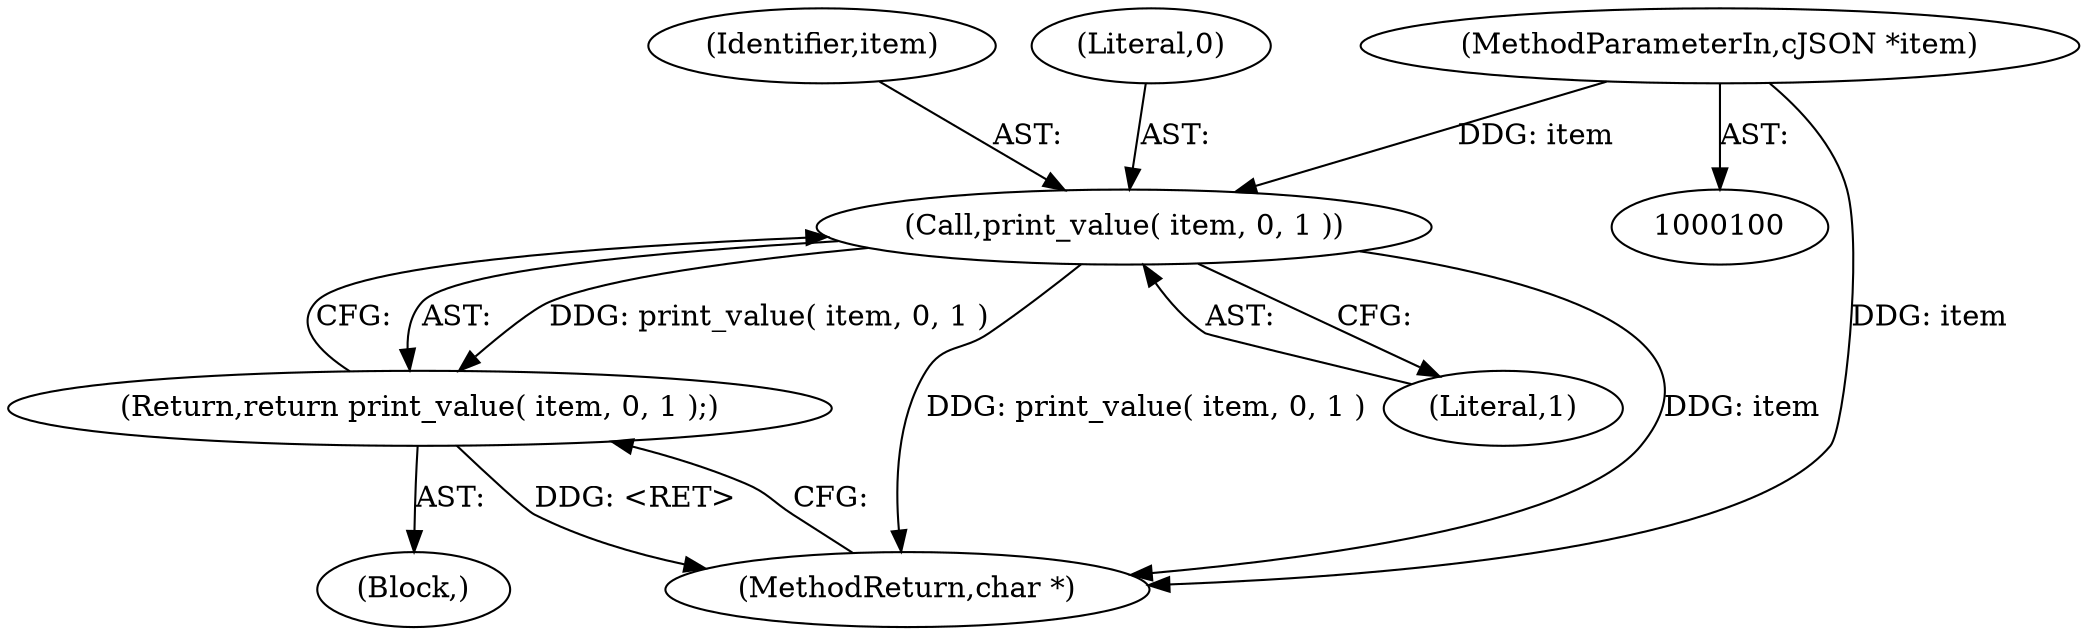 digraph "1_iperf_91f2fa59e8ed80dfbf400add0164ee0e508e412a_27@pointer" {
"1000101" [label="(MethodParameterIn,cJSON *item)"];
"1000104" [label="(Call,print_value( item, 0, 1 ))"];
"1000103" [label="(Return,return print_value( item, 0, 1 );)"];
"1000107" [label="(Literal,1)"];
"1000101" [label="(MethodParameterIn,cJSON *item)"];
"1000104" [label="(Call,print_value( item, 0, 1 ))"];
"1000105" [label="(Identifier,item)"];
"1000103" [label="(Return,return print_value( item, 0, 1 );)"];
"1000108" [label="(MethodReturn,char *)"];
"1000102" [label="(Block,)"];
"1000106" [label="(Literal,0)"];
"1000101" -> "1000100"  [label="AST: "];
"1000101" -> "1000108"  [label="DDG: item"];
"1000101" -> "1000104"  [label="DDG: item"];
"1000104" -> "1000103"  [label="AST: "];
"1000104" -> "1000107"  [label="CFG: "];
"1000105" -> "1000104"  [label="AST: "];
"1000106" -> "1000104"  [label="AST: "];
"1000107" -> "1000104"  [label="AST: "];
"1000103" -> "1000104"  [label="CFG: "];
"1000104" -> "1000108"  [label="DDG: print_value( item, 0, 1 )"];
"1000104" -> "1000108"  [label="DDG: item"];
"1000104" -> "1000103"  [label="DDG: print_value( item, 0, 1 )"];
"1000103" -> "1000102"  [label="AST: "];
"1000108" -> "1000103"  [label="CFG: "];
"1000103" -> "1000108"  [label="DDG: <RET>"];
}
